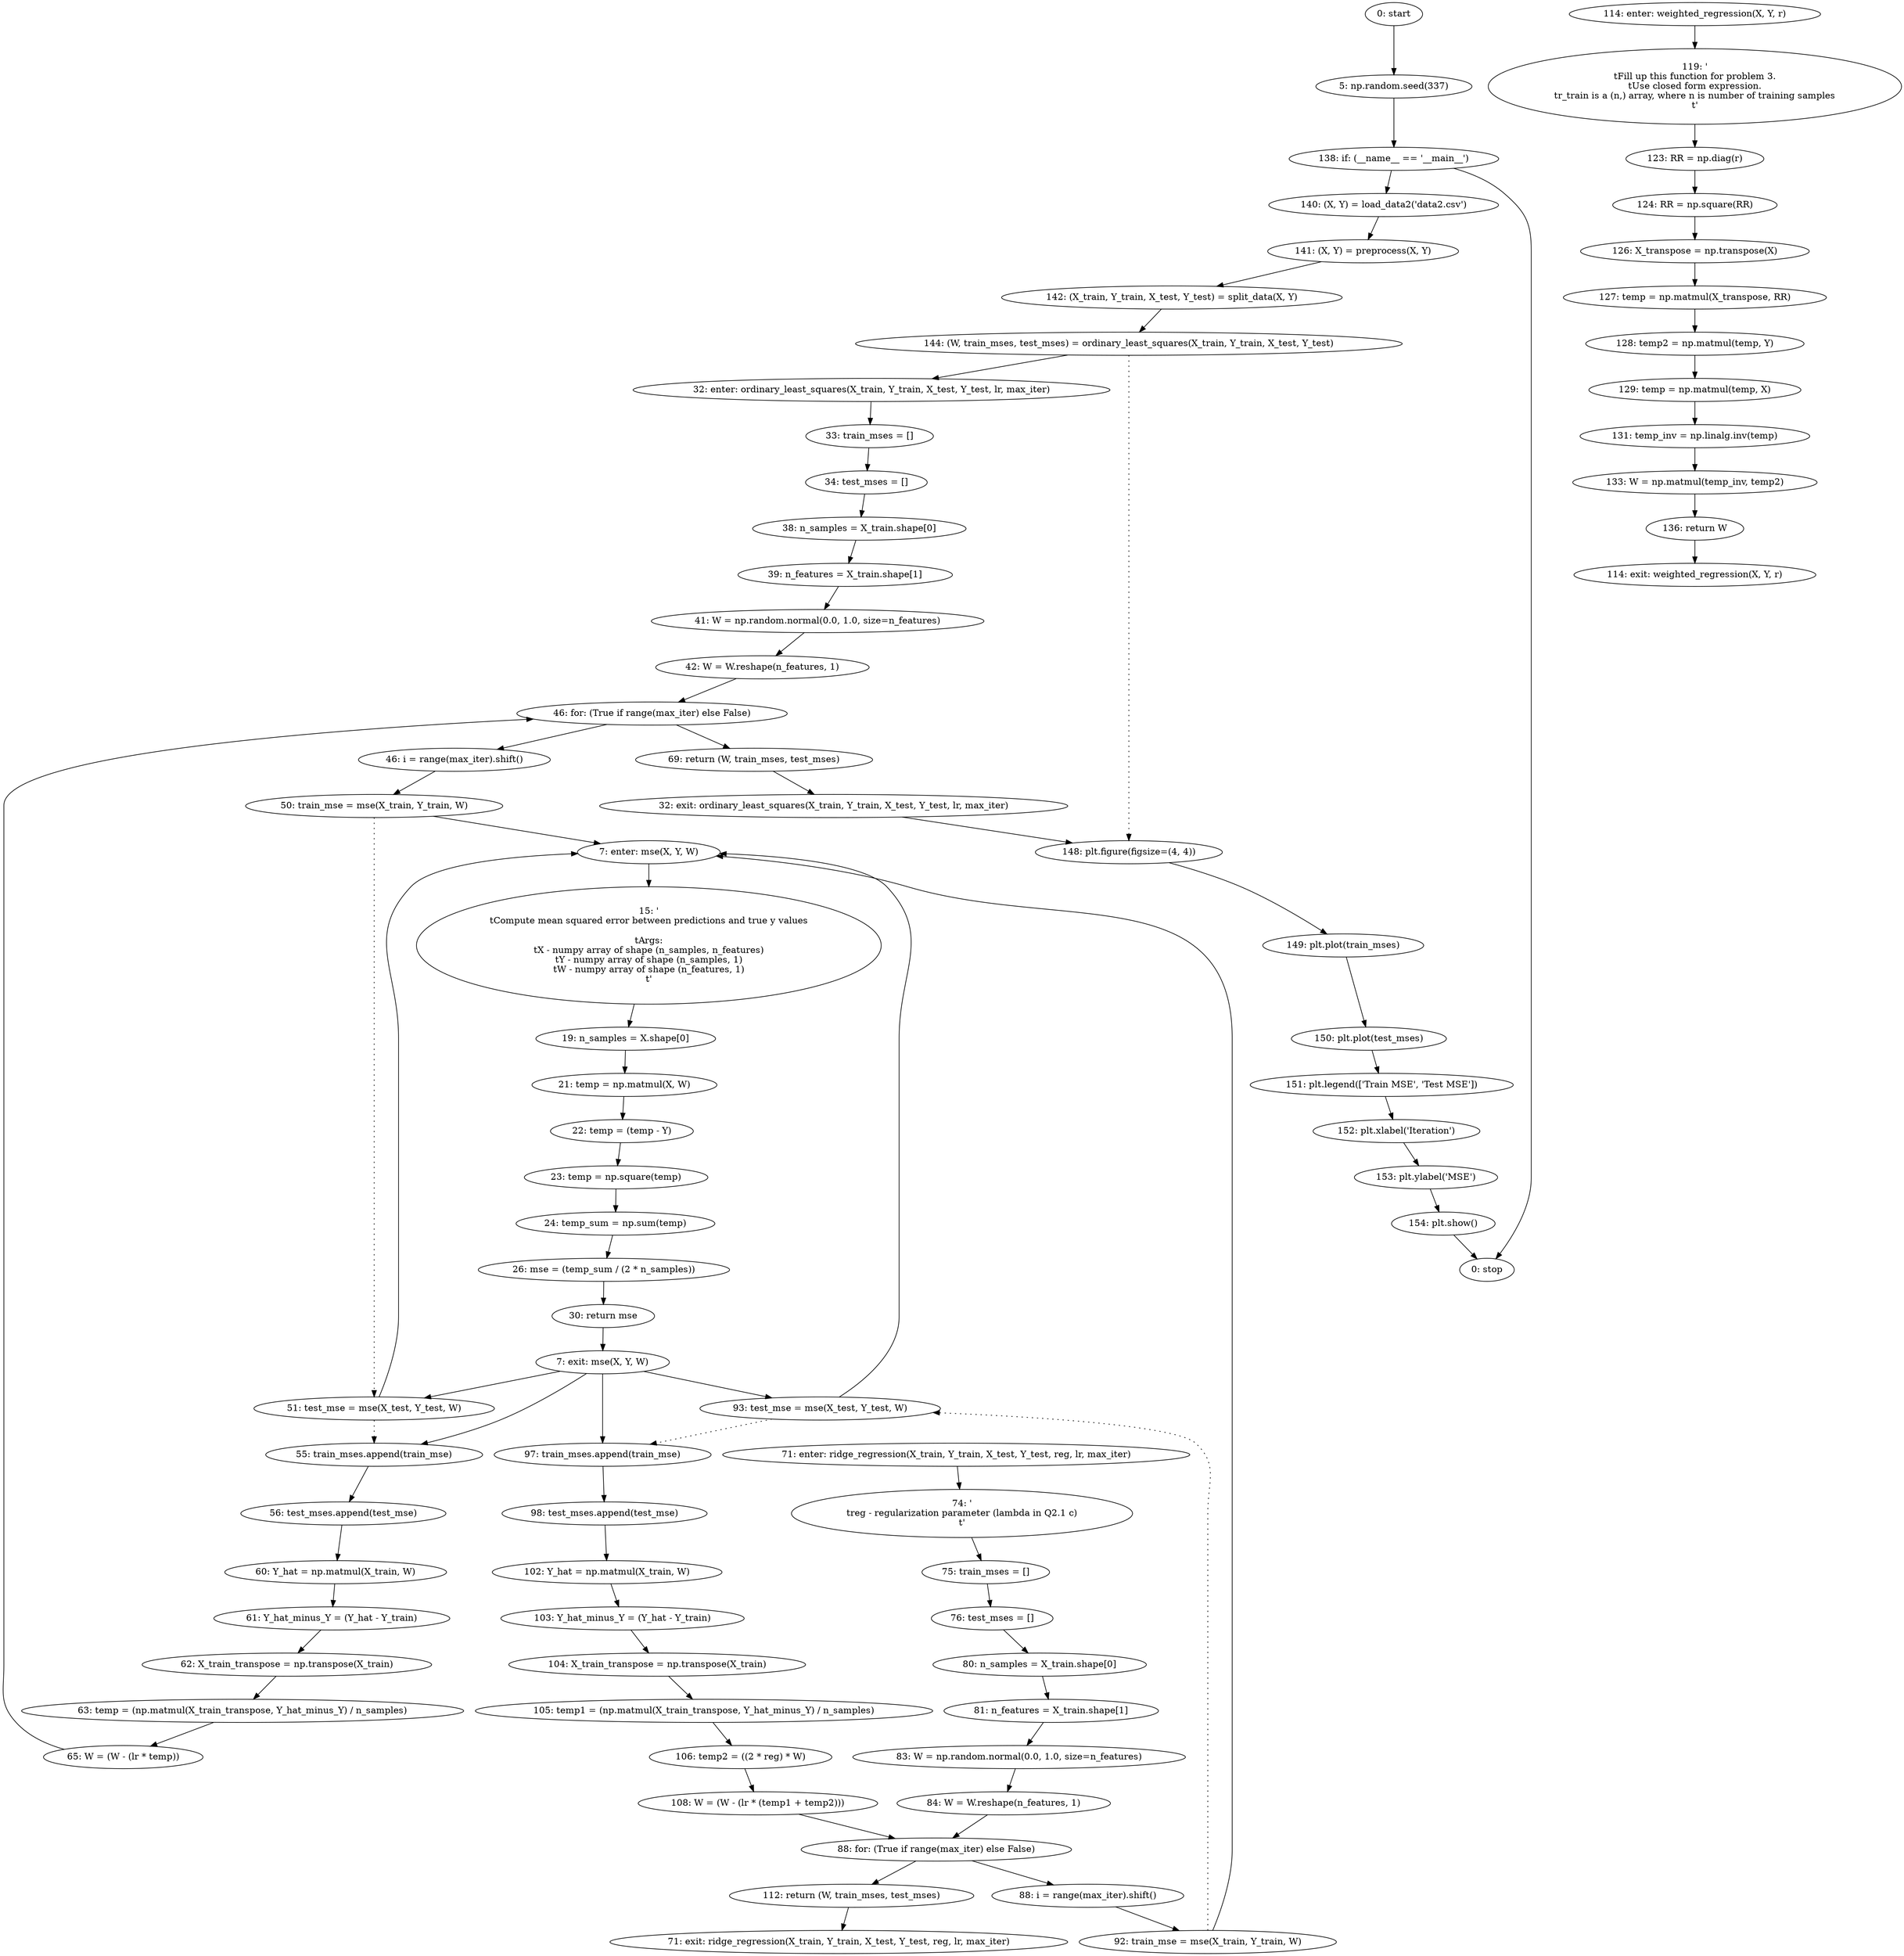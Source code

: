 strict digraph "" {
	node [label="\N"];
	0	 [label="0: start"];
	1	 [label="5: np.random.seed(337)"];
	0 -> 1;
	66	 [label="138: if: (__name__ == '__main__')"];
	1 -> 66;
	67	 [label="140: (X, Y) = load_data2('data2.csv')"];
	66 -> 67;
	78	 [label="0: stop"];
	66 -> 78;
	2	 [label="7: enter: mse(X, Y, W)"];
	4	 [label="15: '\n\tCompute mean squared error between predictions and true y values\n\n\tArgs:\n\tX - numpy array of shape (n_samples, n_features)\n\tY \
- numpy array of shape (n_samples, 1)\n\tW - numpy array of shape (n_features, 1)\n\t'"];
	2 -> 4;
	5	 [label="19: n_samples = X.shape[0]"];
	4 -> 5;
	22	 [label="50: train_mse = mse(X_train, Y_train, W)"];
	22 -> 2;
	23	 [label="51: test_mse = mse(X_test, Y_test, W)"];
	22 -> 23	 [style=dotted,
		weight=100];
	23 -> 2;
	24	 [label="55: train_mses.append(train_mse)"];
	23 -> 24	 [style=dotted,
		weight=100];
	25	 [label="56: test_mses.append(test_mse)"];
	24 -> 25;
	43	 [label="92: train_mse = mse(X_train, Y_train, W)"];
	43 -> 2;
	44	 [label="93: test_mse = mse(X_test, Y_test, W)"];
	43 -> 44	 [style=dotted,
		weight=100];
	44 -> 2;
	45	 [label="97: train_mses.append(train_mse)"];
	44 -> 45	 [style=dotted,
		weight=100];
	46	 [label="98: test_mses.append(test_mse)"];
	45 -> 46;
	3	 [label="7: exit: mse(X, Y, W)"];
	3 -> 23;
	3 -> 24;
	3 -> 44;
	3 -> 45;
	11	 [label="30: return mse"];
	11 -> 3;
	6	 [label="21: temp = np.matmul(X, W)"];
	5 -> 6;
	7	 [label="22: temp = (temp - Y)"];
	6 -> 7;
	8	 [label="23: temp = np.square(temp)"];
	7 -> 8;
	9	 [label="24: temp_sum = np.sum(temp)"];
	8 -> 9;
	10	 [label="26: mse = (temp_sum / (2 * n_samples))"];
	9 -> 10;
	10 -> 11;
	12	 [label="32: enter: ordinary_least_squares(X_train, Y_train, X_test, Y_test, lr, max_iter)"];
	14	 [label="33: train_mses = []"];
	12 -> 14;
	15	 [label="34: test_mses = []"];
	14 -> 15;
	70	 [label="144: (W, train_mses, test_mses) = ordinary_least_squares(X_train, Y_train, X_test, Y_test)"];
	70 -> 12;
	71	 [label="148: plt.figure(figsize=(4, 4))"];
	70 -> 71	 [style=dotted,
		weight=100];
	72	 [label="149: plt.plot(train_mses)"];
	71 -> 72;
	13	 [label="32: exit: ordinary_least_squares(X_train, Y_train, X_test, Y_test, lr, max_iter)"];
	13 -> 71;
	31	 [label="69: return (W, train_mses, test_mses)"];
	31 -> 13;
	16	 [label="38: n_samples = X_train.shape[0]"];
	15 -> 16;
	17	 [label="39: n_features = X_train.shape[1]"];
	16 -> 17;
	18	 [label="41: W = np.random.normal(0.0, 1.0, size=n_features)"];
	17 -> 18;
	19	 [label="42: W = W.reshape(n_features, 1)"];
	18 -> 19;
	20	 [label="46: for: (True if range(max_iter) else False)"];
	19 -> 20;
	20 -> 31;
	21	 [label="46: i = range(max_iter).shift()"];
	20 -> 21;
	21 -> 22;
	30	 [label="65: W = (W - (lr * temp))"];
	30 -> 20;
	26	 [label="60: Y_hat = np.matmul(X_train, W)"];
	25 -> 26;
	27	 [label="61: Y_hat_minus_Y = (Y_hat - Y_train)"];
	26 -> 27;
	28	 [label="62: X_train_transpose = np.transpose(X_train)"];
	27 -> 28;
	29	 [label="63: temp = (np.matmul(X_train_transpose, Y_hat_minus_Y) / n_samples)"];
	28 -> 29;
	29 -> 30;
	32	 [label="71: enter: ridge_regression(X_train, Y_train, X_test, Y_test, reg, lr, max_iter)"];
	34	 [label="74: '\n\treg - regularization parameter (lambda in Q2.1 c)\n\t'"];
	32 -> 34;
	35	 [label="75: train_mses = []"];
	34 -> 35;
	33	 [label="71: exit: ridge_regression(X_train, Y_train, X_test, Y_test, reg, lr, max_iter)"];
	53	 [label="112: return (W, train_mses, test_mses)"];
	53 -> 33;
	36	 [label="76: test_mses = []"];
	35 -> 36;
	37	 [label="80: n_samples = X_train.shape[0]"];
	36 -> 37;
	38	 [label="81: n_features = X_train.shape[1]"];
	37 -> 38;
	39	 [label="83: W = np.random.normal(0.0, 1.0, size=n_features)"];
	38 -> 39;
	40	 [label="84: W = W.reshape(n_features, 1)"];
	39 -> 40;
	41	 [label="88: for: (True if range(max_iter) else False)"];
	40 -> 41;
	41 -> 53;
	42	 [label="88: i = range(max_iter).shift()"];
	41 -> 42;
	42 -> 43;
	52	 [label="108: W = (W - (lr * (temp1 + temp2)))"];
	52 -> 41;
	47	 [label="102: Y_hat = np.matmul(X_train, W)"];
	46 -> 47;
	48	 [label="103: Y_hat_minus_Y = (Y_hat - Y_train)"];
	47 -> 48;
	49	 [label="104: X_train_transpose = np.transpose(X_train)"];
	48 -> 49;
	50	 [label="105: temp1 = (np.matmul(X_train_transpose, Y_hat_minus_Y) / n_samples)"];
	49 -> 50;
	51	 [label="106: temp2 = ((2 * reg) * W)"];
	50 -> 51;
	51 -> 52;
	54	 [label="114: enter: weighted_regression(X, Y, r)"];
	56	 [label="119: '\n\tFill up this function for problem 3.\n\tUse closed form expression.\n\tr_train is a (n,) array, where n is number of training \
samples\n\t'"];
	54 -> 56;
	57	 [label="123: RR = np.diag(r)"];
	56 -> 57;
	55	 [label="114: exit: weighted_regression(X, Y, r)"];
	65	 [label="136: return W"];
	65 -> 55;
	58	 [label="124: RR = np.square(RR)"];
	57 -> 58;
	59	 [label="126: X_transpose = np.transpose(X)"];
	58 -> 59;
	60	 [label="127: temp = np.matmul(X_transpose, RR)"];
	59 -> 60;
	61	 [label="128: temp2 = np.matmul(temp, Y)"];
	60 -> 61;
	62	 [label="129: temp = np.matmul(temp, X)"];
	61 -> 62;
	63	 [label="131: temp_inv = np.linalg.inv(temp)"];
	62 -> 63;
	64	 [label="133: W = np.matmul(temp_inv, temp2)"];
	63 -> 64;
	64 -> 65;
	68	 [label="141: (X, Y) = preprocess(X, Y)"];
	67 -> 68;
	69	 [label="142: (X_train, Y_train, X_test, Y_test) = split_data(X, Y)"];
	68 -> 69;
	69 -> 70;
	73	 [label="150: plt.plot(test_mses)"];
	72 -> 73;
	74	 [label="151: plt.legend(['Train MSE', 'Test MSE'])"];
	73 -> 74;
	75	 [label="152: plt.xlabel('Iteration')"];
	74 -> 75;
	76	 [label="153: plt.ylabel('MSE')"];
	75 -> 76;
	77	 [label="154: plt.show()"];
	76 -> 77;
	77 -> 78;
}

